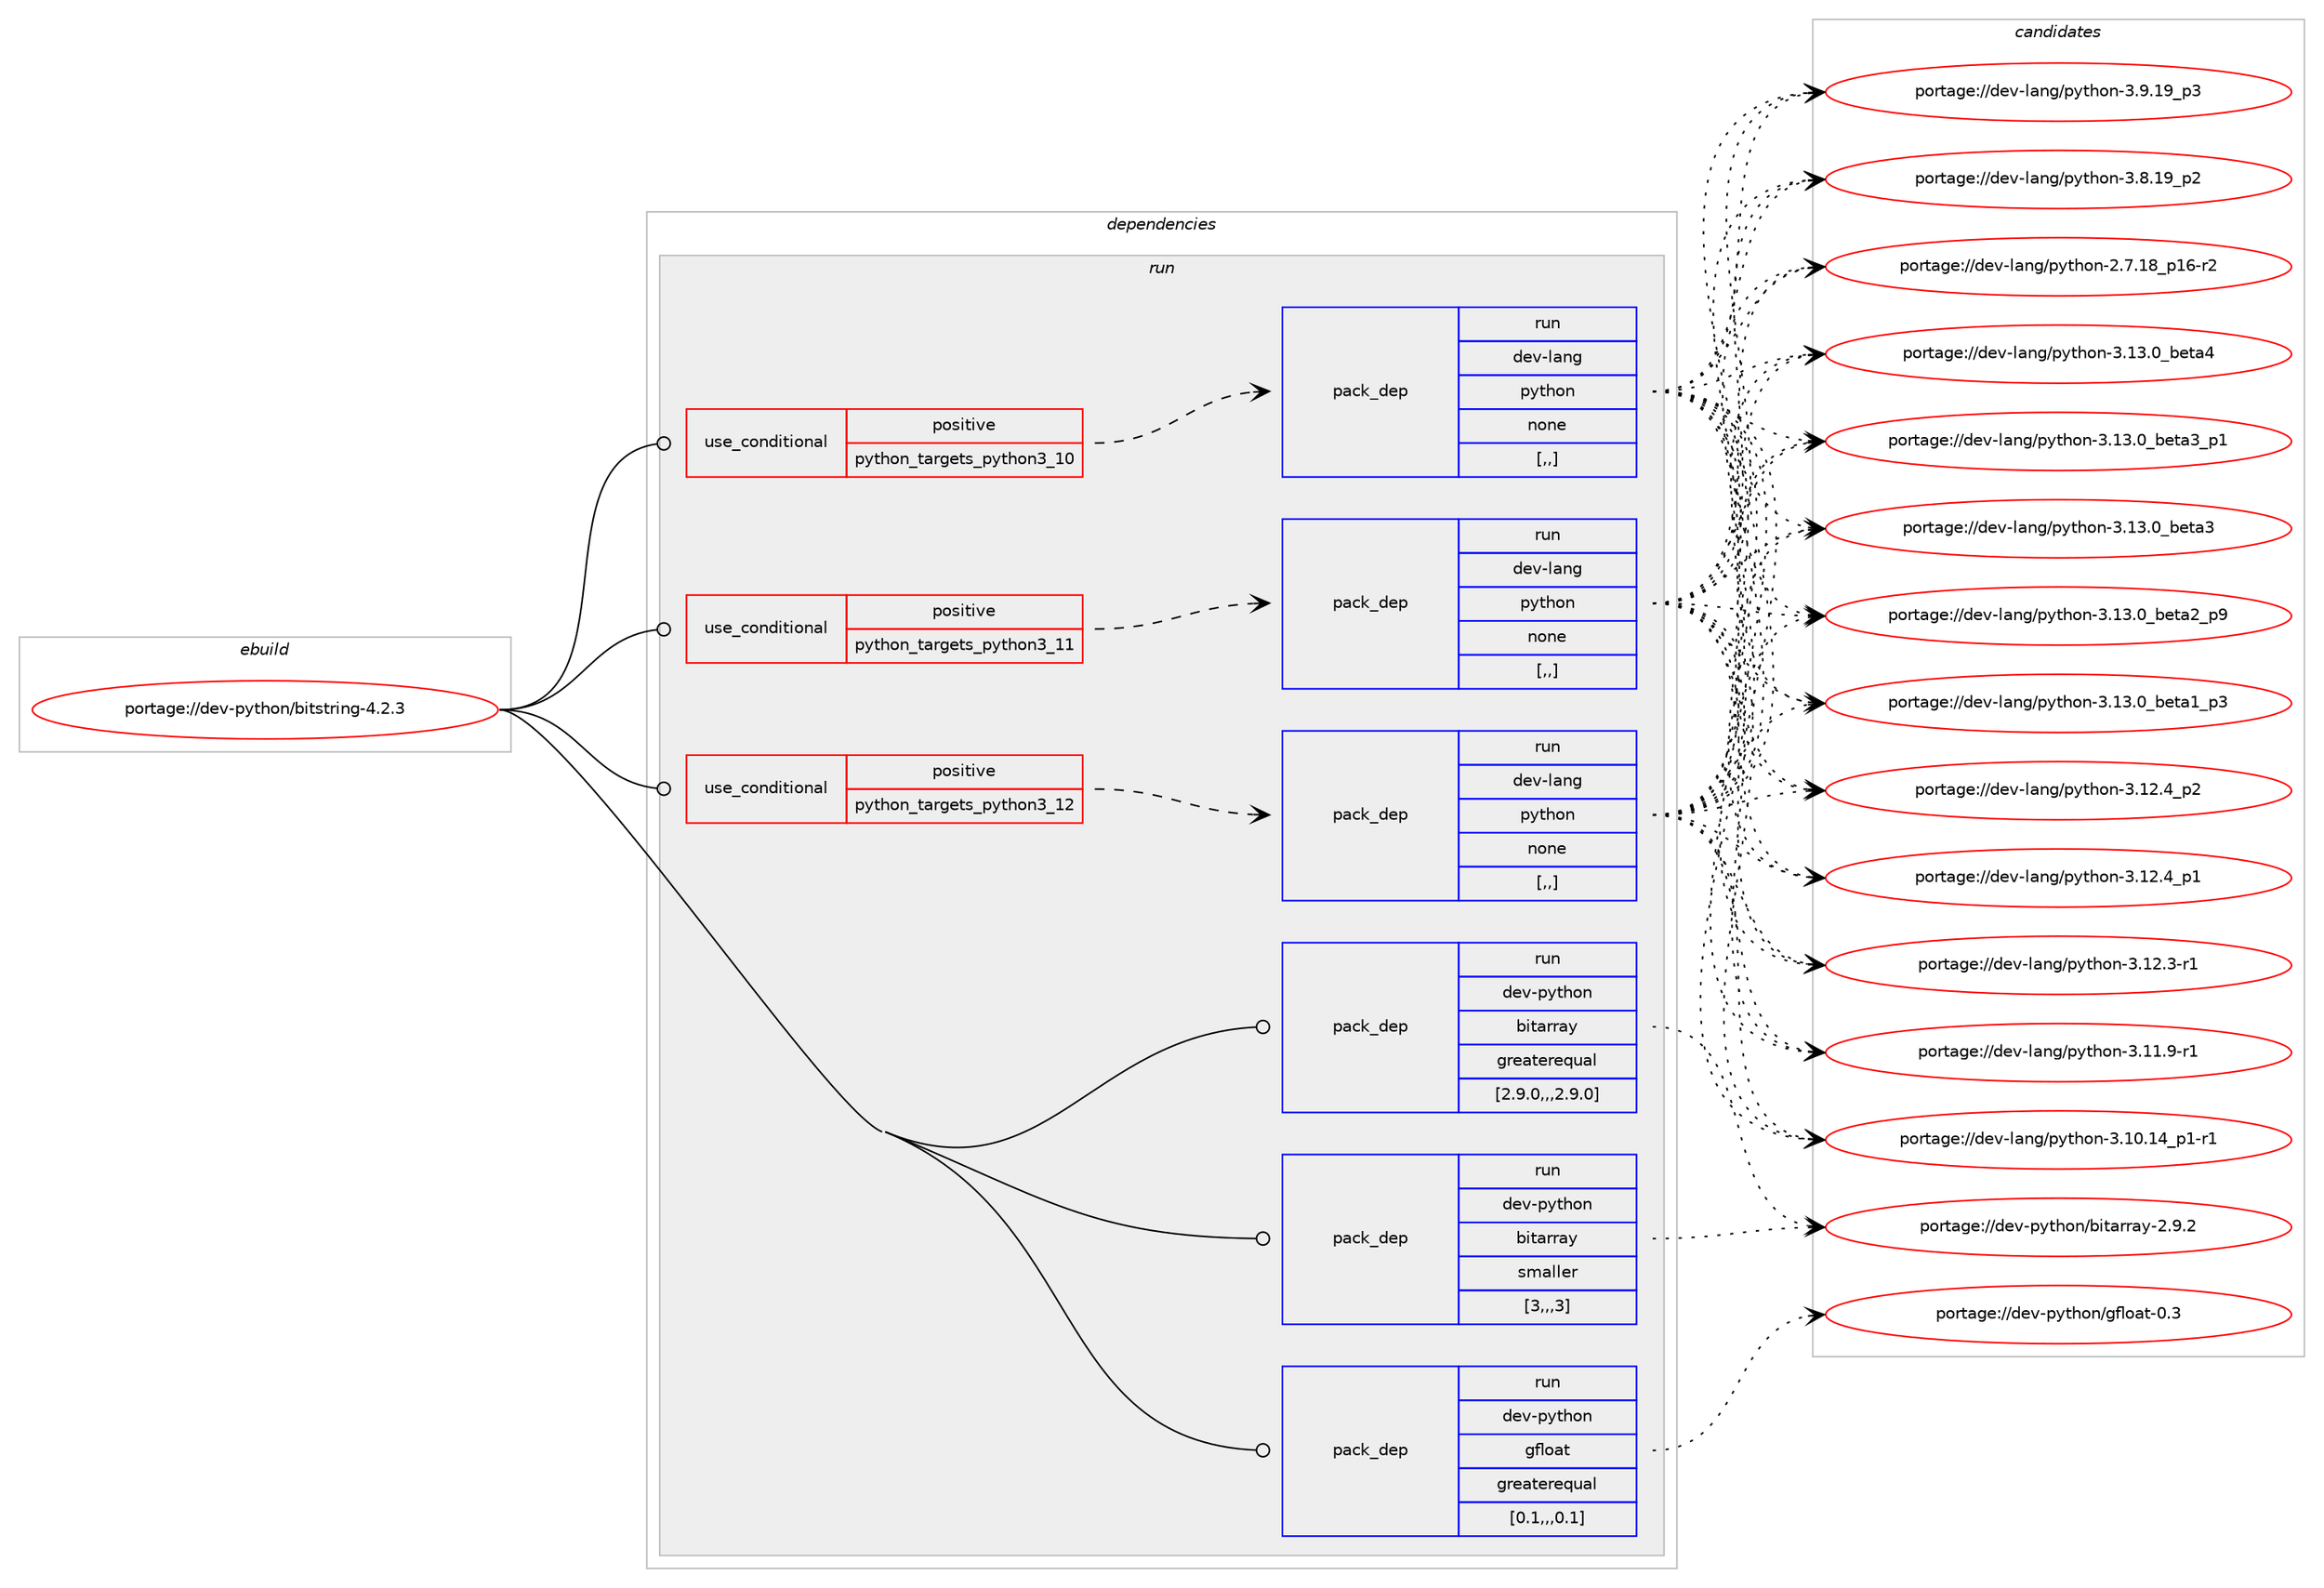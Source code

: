 digraph prolog {

# *************
# Graph options
# *************

newrank=true;
concentrate=true;
compound=true;
graph [rankdir=LR,fontname=Helvetica,fontsize=10,ranksep=1.5];#, ranksep=2.5, nodesep=0.2];
edge  [arrowhead=vee];
node  [fontname=Helvetica,fontsize=10];

# **********
# The ebuild
# **********

subgraph cluster_leftcol {
color=gray;
label=<<i>ebuild</i>>;
id [label="portage://dev-python/bitstring-4.2.3", color=red, width=4, href="../dev-python/bitstring-4.2.3.svg"];
}

# ****************
# The dependencies
# ****************

subgraph cluster_midcol {
color=gray;
label=<<i>dependencies</i>>;
subgraph cluster_compile {
fillcolor="#eeeeee";
style=filled;
label=<<i>compile</i>>;
}
subgraph cluster_compileandrun {
fillcolor="#eeeeee";
style=filled;
label=<<i>compile and run</i>>;
}
subgraph cluster_run {
fillcolor="#eeeeee";
style=filled;
label=<<i>run</i>>;
subgraph cond31381 {
dependency143082 [label=<<TABLE BORDER="0" CELLBORDER="1" CELLSPACING="0" CELLPADDING="4"><TR><TD ROWSPAN="3" CELLPADDING="10">use_conditional</TD></TR><TR><TD>positive</TD></TR><TR><TD>python_targets_python3_10</TD></TR></TABLE>>, shape=none, color=red];
subgraph pack110457 {
dependency143083 [label=<<TABLE BORDER="0" CELLBORDER="1" CELLSPACING="0" CELLPADDING="4" WIDTH="220"><TR><TD ROWSPAN="6" CELLPADDING="30">pack_dep</TD></TR><TR><TD WIDTH="110">run</TD></TR><TR><TD>dev-lang</TD></TR><TR><TD>python</TD></TR><TR><TD>none</TD></TR><TR><TD>[,,]</TD></TR></TABLE>>, shape=none, color=blue];
}
dependency143082:e -> dependency143083:w [weight=20,style="dashed",arrowhead="vee"];
}
id:e -> dependency143082:w [weight=20,style="solid",arrowhead="odot"];
subgraph cond31382 {
dependency143084 [label=<<TABLE BORDER="0" CELLBORDER="1" CELLSPACING="0" CELLPADDING="4"><TR><TD ROWSPAN="3" CELLPADDING="10">use_conditional</TD></TR><TR><TD>positive</TD></TR><TR><TD>python_targets_python3_11</TD></TR></TABLE>>, shape=none, color=red];
subgraph pack110458 {
dependency143085 [label=<<TABLE BORDER="0" CELLBORDER="1" CELLSPACING="0" CELLPADDING="4" WIDTH="220"><TR><TD ROWSPAN="6" CELLPADDING="30">pack_dep</TD></TR><TR><TD WIDTH="110">run</TD></TR><TR><TD>dev-lang</TD></TR><TR><TD>python</TD></TR><TR><TD>none</TD></TR><TR><TD>[,,]</TD></TR></TABLE>>, shape=none, color=blue];
}
dependency143084:e -> dependency143085:w [weight=20,style="dashed",arrowhead="vee"];
}
id:e -> dependency143084:w [weight=20,style="solid",arrowhead="odot"];
subgraph cond31383 {
dependency143086 [label=<<TABLE BORDER="0" CELLBORDER="1" CELLSPACING="0" CELLPADDING="4"><TR><TD ROWSPAN="3" CELLPADDING="10">use_conditional</TD></TR><TR><TD>positive</TD></TR><TR><TD>python_targets_python3_12</TD></TR></TABLE>>, shape=none, color=red];
subgraph pack110459 {
dependency143087 [label=<<TABLE BORDER="0" CELLBORDER="1" CELLSPACING="0" CELLPADDING="4" WIDTH="220"><TR><TD ROWSPAN="6" CELLPADDING="30">pack_dep</TD></TR><TR><TD WIDTH="110">run</TD></TR><TR><TD>dev-lang</TD></TR><TR><TD>python</TD></TR><TR><TD>none</TD></TR><TR><TD>[,,]</TD></TR></TABLE>>, shape=none, color=blue];
}
dependency143086:e -> dependency143087:w [weight=20,style="dashed",arrowhead="vee"];
}
id:e -> dependency143086:w [weight=20,style="solid",arrowhead="odot"];
subgraph pack110460 {
dependency143088 [label=<<TABLE BORDER="0" CELLBORDER="1" CELLSPACING="0" CELLPADDING="4" WIDTH="220"><TR><TD ROWSPAN="6" CELLPADDING="30">pack_dep</TD></TR><TR><TD WIDTH="110">run</TD></TR><TR><TD>dev-python</TD></TR><TR><TD>bitarray</TD></TR><TR><TD>greaterequal</TD></TR><TR><TD>[2.9.0,,,2.9.0]</TD></TR></TABLE>>, shape=none, color=blue];
}
id:e -> dependency143088:w [weight=20,style="solid",arrowhead="odot"];
subgraph pack110461 {
dependency143089 [label=<<TABLE BORDER="0" CELLBORDER="1" CELLSPACING="0" CELLPADDING="4" WIDTH="220"><TR><TD ROWSPAN="6" CELLPADDING="30">pack_dep</TD></TR><TR><TD WIDTH="110">run</TD></TR><TR><TD>dev-python</TD></TR><TR><TD>bitarray</TD></TR><TR><TD>smaller</TD></TR><TR><TD>[3,,,3]</TD></TR></TABLE>>, shape=none, color=blue];
}
id:e -> dependency143089:w [weight=20,style="solid",arrowhead="odot"];
subgraph pack110462 {
dependency143090 [label=<<TABLE BORDER="0" CELLBORDER="1" CELLSPACING="0" CELLPADDING="4" WIDTH="220"><TR><TD ROWSPAN="6" CELLPADDING="30">pack_dep</TD></TR><TR><TD WIDTH="110">run</TD></TR><TR><TD>dev-python</TD></TR><TR><TD>gfloat</TD></TR><TR><TD>greaterequal</TD></TR><TR><TD>[0.1,,,0.1]</TD></TR></TABLE>>, shape=none, color=blue];
}
id:e -> dependency143090:w [weight=20,style="solid",arrowhead="odot"];
}
}

# **************
# The candidates
# **************

subgraph cluster_choices {
rank=same;
color=gray;
label=<<i>candidates</i>>;

subgraph choice110457 {
color=black;
nodesep=1;
choice1001011184510897110103471121211161041111104551464951464895981011169752 [label="portage://dev-lang/python-3.13.0_beta4", color=red, width=4,href="../dev-lang/python-3.13.0_beta4.svg"];
choice10010111845108971101034711212111610411111045514649514648959810111697519511249 [label="portage://dev-lang/python-3.13.0_beta3_p1", color=red, width=4,href="../dev-lang/python-3.13.0_beta3_p1.svg"];
choice1001011184510897110103471121211161041111104551464951464895981011169751 [label="portage://dev-lang/python-3.13.0_beta3", color=red, width=4,href="../dev-lang/python-3.13.0_beta3.svg"];
choice10010111845108971101034711212111610411111045514649514648959810111697509511257 [label="portage://dev-lang/python-3.13.0_beta2_p9", color=red, width=4,href="../dev-lang/python-3.13.0_beta2_p9.svg"];
choice10010111845108971101034711212111610411111045514649514648959810111697499511251 [label="portage://dev-lang/python-3.13.0_beta1_p3", color=red, width=4,href="../dev-lang/python-3.13.0_beta1_p3.svg"];
choice100101118451089711010347112121116104111110455146495046529511250 [label="portage://dev-lang/python-3.12.4_p2", color=red, width=4,href="../dev-lang/python-3.12.4_p2.svg"];
choice100101118451089711010347112121116104111110455146495046529511249 [label="portage://dev-lang/python-3.12.4_p1", color=red, width=4,href="../dev-lang/python-3.12.4_p1.svg"];
choice100101118451089711010347112121116104111110455146495046514511449 [label="portage://dev-lang/python-3.12.3-r1", color=red, width=4,href="../dev-lang/python-3.12.3-r1.svg"];
choice100101118451089711010347112121116104111110455146494946574511449 [label="portage://dev-lang/python-3.11.9-r1", color=red, width=4,href="../dev-lang/python-3.11.9-r1.svg"];
choice100101118451089711010347112121116104111110455146494846495295112494511449 [label="portage://dev-lang/python-3.10.14_p1-r1", color=red, width=4,href="../dev-lang/python-3.10.14_p1-r1.svg"];
choice100101118451089711010347112121116104111110455146574649579511251 [label="portage://dev-lang/python-3.9.19_p3", color=red, width=4,href="../dev-lang/python-3.9.19_p3.svg"];
choice100101118451089711010347112121116104111110455146564649579511250 [label="portage://dev-lang/python-3.8.19_p2", color=red, width=4,href="../dev-lang/python-3.8.19_p2.svg"];
choice100101118451089711010347112121116104111110455046554649569511249544511450 [label="portage://dev-lang/python-2.7.18_p16-r2", color=red, width=4,href="../dev-lang/python-2.7.18_p16-r2.svg"];
dependency143083:e -> choice1001011184510897110103471121211161041111104551464951464895981011169752:w [style=dotted,weight="100"];
dependency143083:e -> choice10010111845108971101034711212111610411111045514649514648959810111697519511249:w [style=dotted,weight="100"];
dependency143083:e -> choice1001011184510897110103471121211161041111104551464951464895981011169751:w [style=dotted,weight="100"];
dependency143083:e -> choice10010111845108971101034711212111610411111045514649514648959810111697509511257:w [style=dotted,weight="100"];
dependency143083:e -> choice10010111845108971101034711212111610411111045514649514648959810111697499511251:w [style=dotted,weight="100"];
dependency143083:e -> choice100101118451089711010347112121116104111110455146495046529511250:w [style=dotted,weight="100"];
dependency143083:e -> choice100101118451089711010347112121116104111110455146495046529511249:w [style=dotted,weight="100"];
dependency143083:e -> choice100101118451089711010347112121116104111110455146495046514511449:w [style=dotted,weight="100"];
dependency143083:e -> choice100101118451089711010347112121116104111110455146494946574511449:w [style=dotted,weight="100"];
dependency143083:e -> choice100101118451089711010347112121116104111110455146494846495295112494511449:w [style=dotted,weight="100"];
dependency143083:e -> choice100101118451089711010347112121116104111110455146574649579511251:w [style=dotted,weight="100"];
dependency143083:e -> choice100101118451089711010347112121116104111110455146564649579511250:w [style=dotted,weight="100"];
dependency143083:e -> choice100101118451089711010347112121116104111110455046554649569511249544511450:w [style=dotted,weight="100"];
}
subgraph choice110458 {
color=black;
nodesep=1;
choice1001011184510897110103471121211161041111104551464951464895981011169752 [label="portage://dev-lang/python-3.13.0_beta4", color=red, width=4,href="../dev-lang/python-3.13.0_beta4.svg"];
choice10010111845108971101034711212111610411111045514649514648959810111697519511249 [label="portage://dev-lang/python-3.13.0_beta3_p1", color=red, width=4,href="../dev-lang/python-3.13.0_beta3_p1.svg"];
choice1001011184510897110103471121211161041111104551464951464895981011169751 [label="portage://dev-lang/python-3.13.0_beta3", color=red, width=4,href="../dev-lang/python-3.13.0_beta3.svg"];
choice10010111845108971101034711212111610411111045514649514648959810111697509511257 [label="portage://dev-lang/python-3.13.0_beta2_p9", color=red, width=4,href="../dev-lang/python-3.13.0_beta2_p9.svg"];
choice10010111845108971101034711212111610411111045514649514648959810111697499511251 [label="portage://dev-lang/python-3.13.0_beta1_p3", color=red, width=4,href="../dev-lang/python-3.13.0_beta1_p3.svg"];
choice100101118451089711010347112121116104111110455146495046529511250 [label="portage://dev-lang/python-3.12.4_p2", color=red, width=4,href="../dev-lang/python-3.12.4_p2.svg"];
choice100101118451089711010347112121116104111110455146495046529511249 [label="portage://dev-lang/python-3.12.4_p1", color=red, width=4,href="../dev-lang/python-3.12.4_p1.svg"];
choice100101118451089711010347112121116104111110455146495046514511449 [label="portage://dev-lang/python-3.12.3-r1", color=red, width=4,href="../dev-lang/python-3.12.3-r1.svg"];
choice100101118451089711010347112121116104111110455146494946574511449 [label="portage://dev-lang/python-3.11.9-r1", color=red, width=4,href="../dev-lang/python-3.11.9-r1.svg"];
choice100101118451089711010347112121116104111110455146494846495295112494511449 [label="portage://dev-lang/python-3.10.14_p1-r1", color=red, width=4,href="../dev-lang/python-3.10.14_p1-r1.svg"];
choice100101118451089711010347112121116104111110455146574649579511251 [label="portage://dev-lang/python-3.9.19_p3", color=red, width=4,href="../dev-lang/python-3.9.19_p3.svg"];
choice100101118451089711010347112121116104111110455146564649579511250 [label="portage://dev-lang/python-3.8.19_p2", color=red, width=4,href="../dev-lang/python-3.8.19_p2.svg"];
choice100101118451089711010347112121116104111110455046554649569511249544511450 [label="portage://dev-lang/python-2.7.18_p16-r2", color=red, width=4,href="../dev-lang/python-2.7.18_p16-r2.svg"];
dependency143085:e -> choice1001011184510897110103471121211161041111104551464951464895981011169752:w [style=dotted,weight="100"];
dependency143085:e -> choice10010111845108971101034711212111610411111045514649514648959810111697519511249:w [style=dotted,weight="100"];
dependency143085:e -> choice1001011184510897110103471121211161041111104551464951464895981011169751:w [style=dotted,weight="100"];
dependency143085:e -> choice10010111845108971101034711212111610411111045514649514648959810111697509511257:w [style=dotted,weight="100"];
dependency143085:e -> choice10010111845108971101034711212111610411111045514649514648959810111697499511251:w [style=dotted,weight="100"];
dependency143085:e -> choice100101118451089711010347112121116104111110455146495046529511250:w [style=dotted,weight="100"];
dependency143085:e -> choice100101118451089711010347112121116104111110455146495046529511249:w [style=dotted,weight="100"];
dependency143085:e -> choice100101118451089711010347112121116104111110455146495046514511449:w [style=dotted,weight="100"];
dependency143085:e -> choice100101118451089711010347112121116104111110455146494946574511449:w [style=dotted,weight="100"];
dependency143085:e -> choice100101118451089711010347112121116104111110455146494846495295112494511449:w [style=dotted,weight="100"];
dependency143085:e -> choice100101118451089711010347112121116104111110455146574649579511251:w [style=dotted,weight="100"];
dependency143085:e -> choice100101118451089711010347112121116104111110455146564649579511250:w [style=dotted,weight="100"];
dependency143085:e -> choice100101118451089711010347112121116104111110455046554649569511249544511450:w [style=dotted,weight="100"];
}
subgraph choice110459 {
color=black;
nodesep=1;
choice1001011184510897110103471121211161041111104551464951464895981011169752 [label="portage://dev-lang/python-3.13.0_beta4", color=red, width=4,href="../dev-lang/python-3.13.0_beta4.svg"];
choice10010111845108971101034711212111610411111045514649514648959810111697519511249 [label="portage://dev-lang/python-3.13.0_beta3_p1", color=red, width=4,href="../dev-lang/python-3.13.0_beta3_p1.svg"];
choice1001011184510897110103471121211161041111104551464951464895981011169751 [label="portage://dev-lang/python-3.13.0_beta3", color=red, width=4,href="../dev-lang/python-3.13.0_beta3.svg"];
choice10010111845108971101034711212111610411111045514649514648959810111697509511257 [label="portage://dev-lang/python-3.13.0_beta2_p9", color=red, width=4,href="../dev-lang/python-3.13.0_beta2_p9.svg"];
choice10010111845108971101034711212111610411111045514649514648959810111697499511251 [label="portage://dev-lang/python-3.13.0_beta1_p3", color=red, width=4,href="../dev-lang/python-3.13.0_beta1_p3.svg"];
choice100101118451089711010347112121116104111110455146495046529511250 [label="portage://dev-lang/python-3.12.4_p2", color=red, width=4,href="../dev-lang/python-3.12.4_p2.svg"];
choice100101118451089711010347112121116104111110455146495046529511249 [label="portage://dev-lang/python-3.12.4_p1", color=red, width=4,href="../dev-lang/python-3.12.4_p1.svg"];
choice100101118451089711010347112121116104111110455146495046514511449 [label="portage://dev-lang/python-3.12.3-r1", color=red, width=4,href="../dev-lang/python-3.12.3-r1.svg"];
choice100101118451089711010347112121116104111110455146494946574511449 [label="portage://dev-lang/python-3.11.9-r1", color=red, width=4,href="../dev-lang/python-3.11.9-r1.svg"];
choice100101118451089711010347112121116104111110455146494846495295112494511449 [label="portage://dev-lang/python-3.10.14_p1-r1", color=red, width=4,href="../dev-lang/python-3.10.14_p1-r1.svg"];
choice100101118451089711010347112121116104111110455146574649579511251 [label="portage://dev-lang/python-3.9.19_p3", color=red, width=4,href="../dev-lang/python-3.9.19_p3.svg"];
choice100101118451089711010347112121116104111110455146564649579511250 [label="portage://dev-lang/python-3.8.19_p2", color=red, width=4,href="../dev-lang/python-3.8.19_p2.svg"];
choice100101118451089711010347112121116104111110455046554649569511249544511450 [label="portage://dev-lang/python-2.7.18_p16-r2", color=red, width=4,href="../dev-lang/python-2.7.18_p16-r2.svg"];
dependency143087:e -> choice1001011184510897110103471121211161041111104551464951464895981011169752:w [style=dotted,weight="100"];
dependency143087:e -> choice10010111845108971101034711212111610411111045514649514648959810111697519511249:w [style=dotted,weight="100"];
dependency143087:e -> choice1001011184510897110103471121211161041111104551464951464895981011169751:w [style=dotted,weight="100"];
dependency143087:e -> choice10010111845108971101034711212111610411111045514649514648959810111697509511257:w [style=dotted,weight="100"];
dependency143087:e -> choice10010111845108971101034711212111610411111045514649514648959810111697499511251:w [style=dotted,weight="100"];
dependency143087:e -> choice100101118451089711010347112121116104111110455146495046529511250:w [style=dotted,weight="100"];
dependency143087:e -> choice100101118451089711010347112121116104111110455146495046529511249:w [style=dotted,weight="100"];
dependency143087:e -> choice100101118451089711010347112121116104111110455146495046514511449:w [style=dotted,weight="100"];
dependency143087:e -> choice100101118451089711010347112121116104111110455146494946574511449:w [style=dotted,weight="100"];
dependency143087:e -> choice100101118451089711010347112121116104111110455146494846495295112494511449:w [style=dotted,weight="100"];
dependency143087:e -> choice100101118451089711010347112121116104111110455146574649579511251:w [style=dotted,weight="100"];
dependency143087:e -> choice100101118451089711010347112121116104111110455146564649579511250:w [style=dotted,weight="100"];
dependency143087:e -> choice100101118451089711010347112121116104111110455046554649569511249544511450:w [style=dotted,weight="100"];
}
subgraph choice110460 {
color=black;
nodesep=1;
choice1001011184511212111610411111047981051169711411497121455046574650 [label="portage://dev-python/bitarray-2.9.2", color=red, width=4,href="../dev-python/bitarray-2.9.2.svg"];
dependency143088:e -> choice1001011184511212111610411111047981051169711411497121455046574650:w [style=dotted,weight="100"];
}
subgraph choice110461 {
color=black;
nodesep=1;
choice1001011184511212111610411111047981051169711411497121455046574650 [label="portage://dev-python/bitarray-2.9.2", color=red, width=4,href="../dev-python/bitarray-2.9.2.svg"];
dependency143089:e -> choice1001011184511212111610411111047981051169711411497121455046574650:w [style=dotted,weight="100"];
}
subgraph choice110462 {
color=black;
nodesep=1;
choice10010111845112121116104111110471031021081119711645484651 [label="portage://dev-python/gfloat-0.3", color=red, width=4,href="../dev-python/gfloat-0.3.svg"];
dependency143090:e -> choice10010111845112121116104111110471031021081119711645484651:w [style=dotted,weight="100"];
}
}

}
